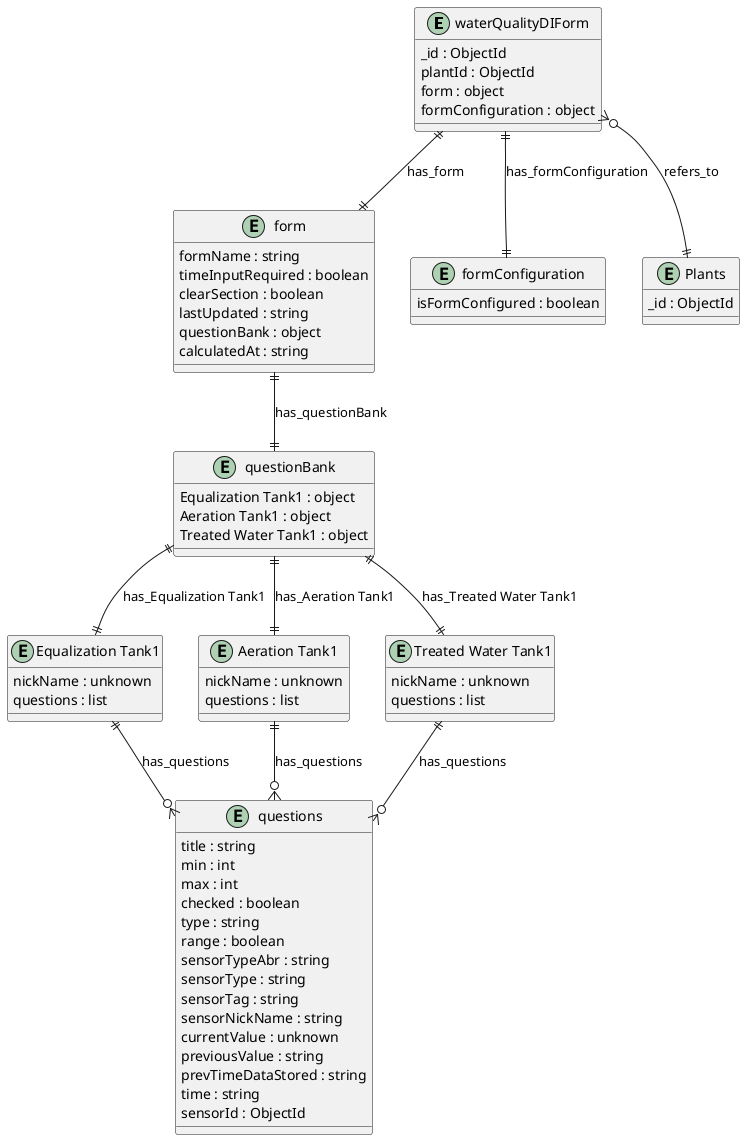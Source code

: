 @startuml waterQualityDIForm_Diagram

entity "waterQualityDIForm" as waterQualityDIForm {
  _id : ObjectId
  plantId : ObjectId
  form : object
  formConfiguration : object
}

entity "form" as form {
  formName : string
  timeInputRequired : boolean
  clearSection : boolean
  lastUpdated : string
  questionBank : object
  calculatedAt : string
}

entity "questionBank" as questionBank {
  Equalization Tank1 : object
  Aeration Tank1 : object
  Treated Water Tank1 : object
}

entity "Equalization Tank1" as Equalization_Tank1 {
  nickName : unknown
  questions : list
}

entity "questions" as questions {
  title : string
  min : int
  max : int
  checked : boolean
  type : string
  range : boolean
  sensorTypeAbr : string
  sensorType : string
  sensorTag : string
  sensorNickName : string
  currentValue : unknown
  previousValue : string
  prevTimeDataStored : string
  time : string
  sensorId : ObjectId
}

entity "Aeration Tank1" as Aeration_Tank1 {
  nickName : unknown
  questions : list
}

entity "Treated Water Tank1" as Treated_Water_Tank1 {
  nickName : unknown
  questions : list
}

entity "formConfiguration" as formConfiguration {
  isFormConfigured : boolean
}


' Shared Plant entity
entity "Plants" as Plants {
  _id : ObjectId
}

' Relationships
waterQualityDIForm }o--|| Plants : refers_to
waterQualityDIForm ||--|| form : has_form
form ||--|| questionBank : has_questionBank
questionBank ||--|| Equalization_Tank1 : has_Equalization Tank1
Equalization_Tank1 ||--o{ questions : has_questions
questionBank ||--|| Aeration_Tank1 : has_Aeration Tank1
Aeration_Tank1 ||--o{ questions : has_questions
questionBank ||--|| Treated_Water_Tank1 : has_Treated Water Tank1
Treated_Water_Tank1 ||--o{ questions : has_questions
waterQualityDIForm ||--|| formConfiguration : has_formConfiguration
@enduml